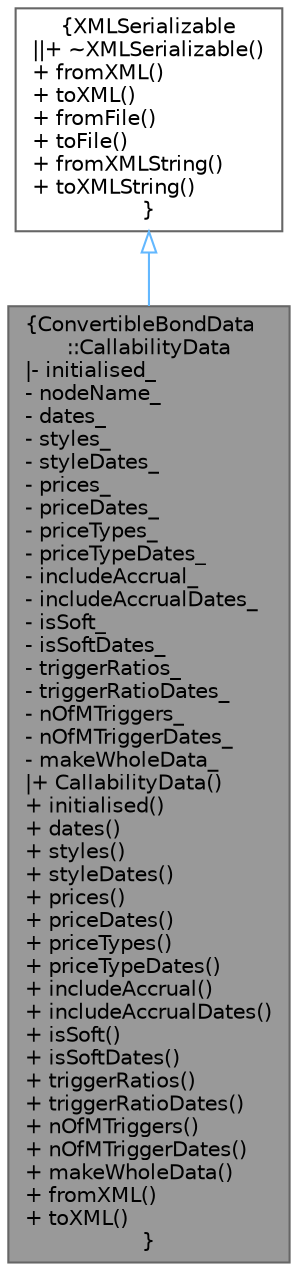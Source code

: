 digraph "ConvertibleBondData::CallabilityData"
{
 // INTERACTIVE_SVG=YES
 // LATEX_PDF_SIZE
  bgcolor="transparent";
  edge [fontname=Helvetica,fontsize=10,labelfontname=Helvetica,labelfontsize=10];
  node [fontname=Helvetica,fontsize=10,shape=box,height=0.2,width=0.4];
  Node1 [label="{ConvertibleBondData\l::CallabilityData\n|- initialised_\l- nodeName_\l- dates_\l- styles_\l- styleDates_\l- prices_\l- priceDates_\l- priceTypes_\l- priceTypeDates_\l- includeAccrual_\l- includeAccrualDates_\l- isSoft_\l- isSoftDates_\l- triggerRatios_\l- triggerRatioDates_\l- nOfMTriggers_\l- nOfMTriggerDates_\l- makeWholeData_\l|+ CallabilityData()\l+ initialised()\l+ dates()\l+ styles()\l+ styleDates()\l+ prices()\l+ priceDates()\l+ priceTypes()\l+ priceTypeDates()\l+ includeAccrual()\l+ includeAccrualDates()\l+ isSoft()\l+ isSoftDates()\l+ triggerRatios()\l+ triggerRatioDates()\l+ nOfMTriggers()\l+ nOfMTriggerDates()\l+ makeWholeData()\l+ fromXML()\l+ toXML()\l}",height=0.2,width=0.4,color="gray40", fillcolor="grey60", style="filled", fontcolor="black",tooltip=" "];
  Node2 -> Node1 [dir="back",color="steelblue1",style="solid",arrowtail="onormal"];
  Node2 [label="{XMLSerializable\n||+ ~XMLSerializable()\l+ fromXML()\l+ toXML()\l+ fromFile()\l+ toFile()\l+ fromXMLString()\l+ toXMLString()\l}",height=0.2,width=0.4,color="gray40", fillcolor="white", style="filled",URL="$classore_1_1data_1_1_x_m_l_serializable.html",tooltip="Base class for all serializable classes."];
}
